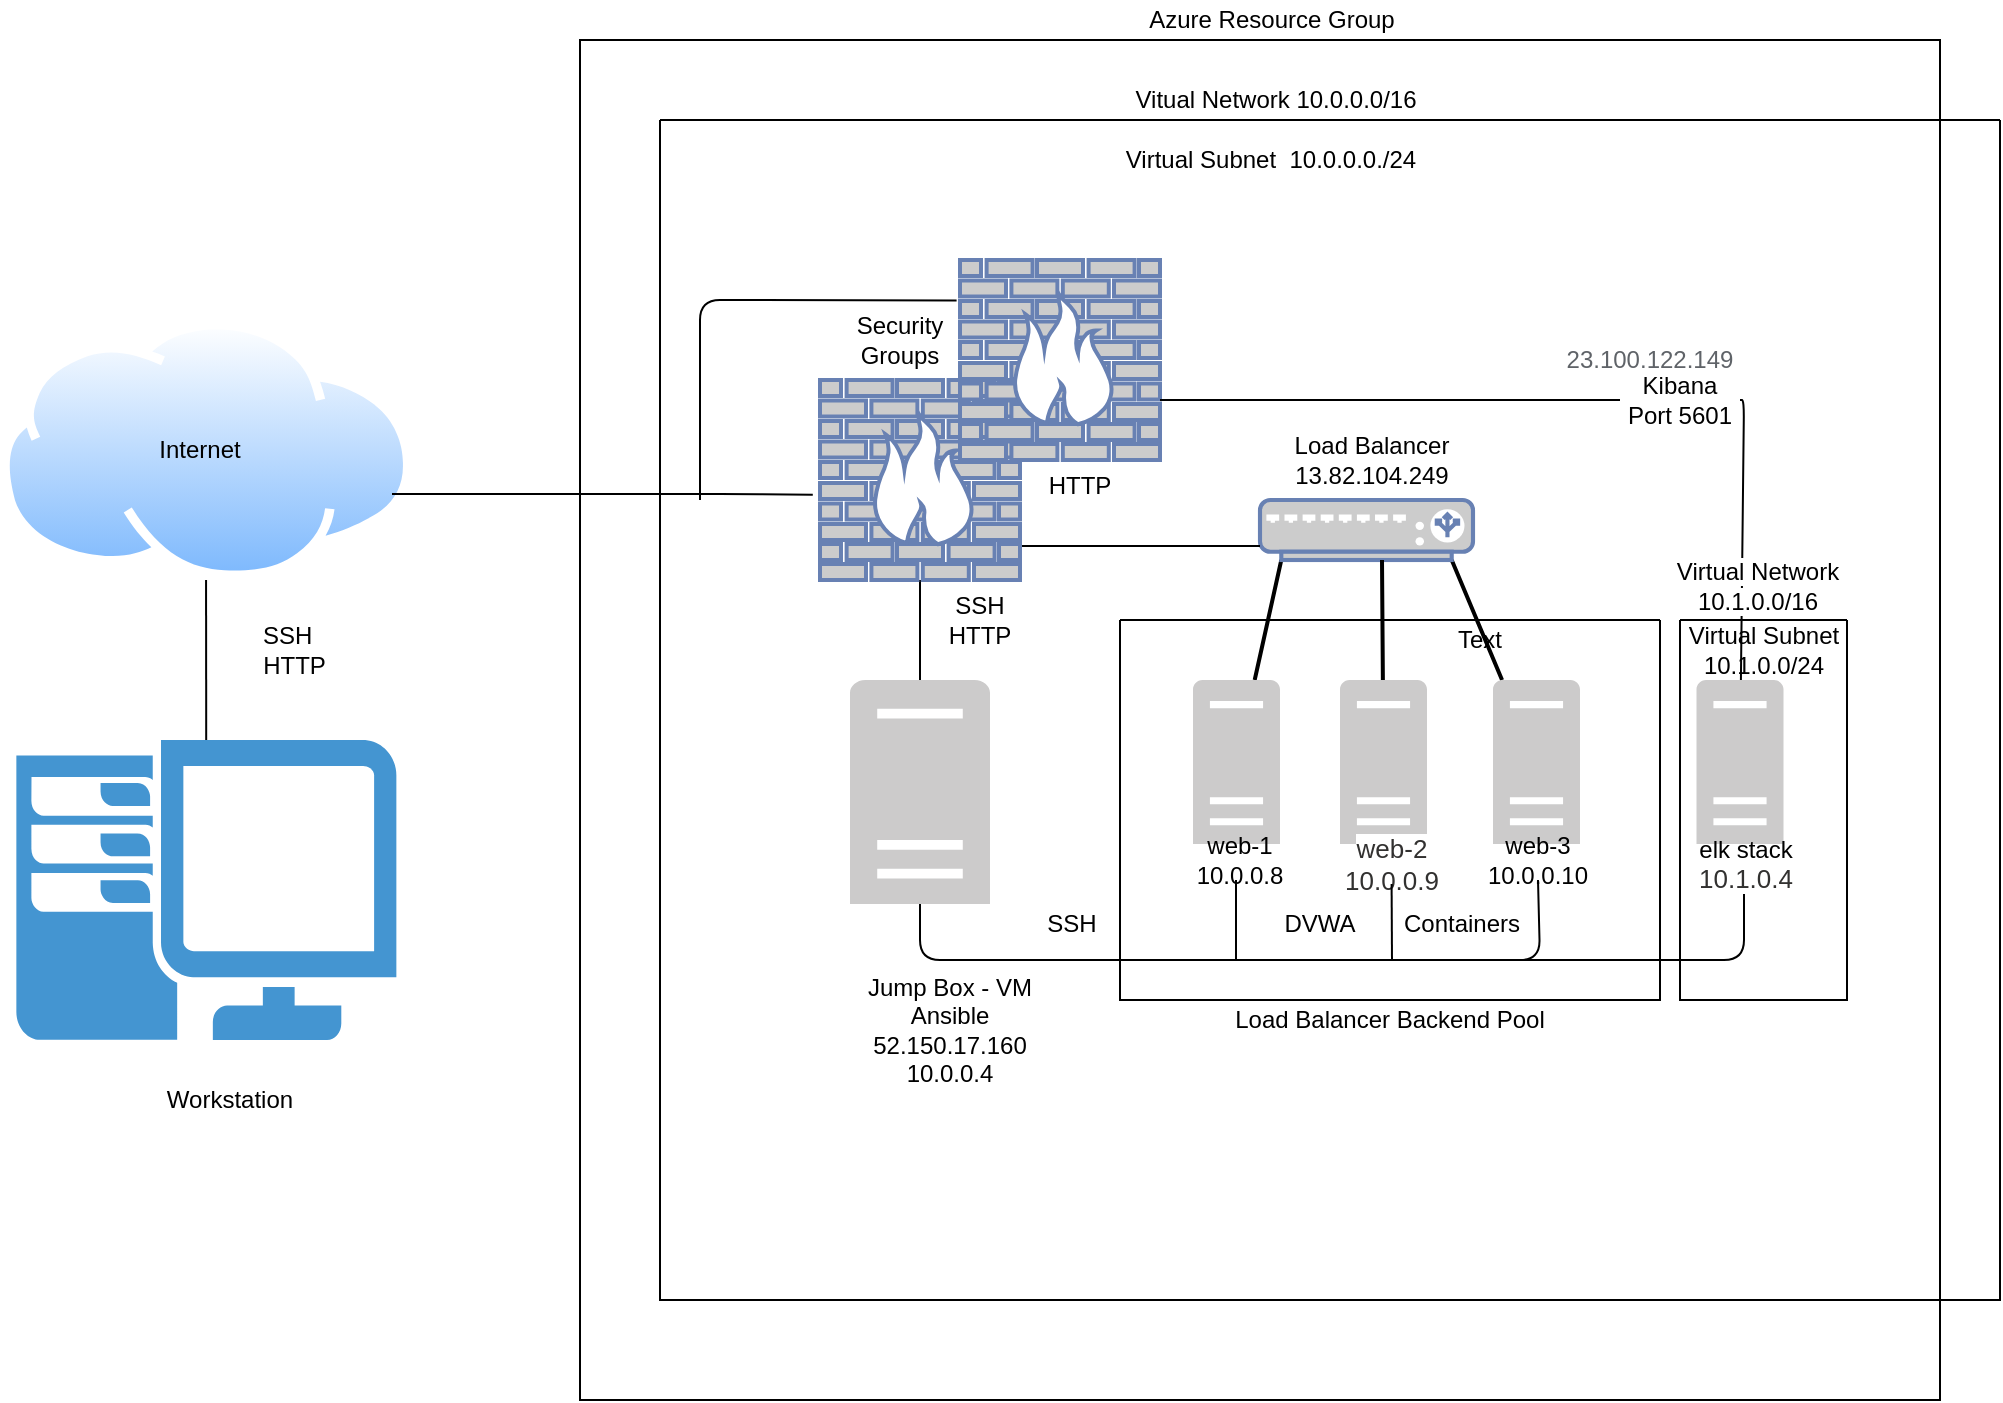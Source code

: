 <mxfile version="14.8.0" type="github">
  <diagram id="D_QNvN3IUHGej_ArT2CF" name="Page-1">
    <mxGraphModel dx="2378" dy="547" grid="1" gridSize="10" guides="1" tooltips="1" connect="1" arrows="1" fold="1" page="1" pageScale="1" pageWidth="1100" pageHeight="850" math="0" shadow="0">
      <root>
        <mxCell id="0" />
        <mxCell id="1" parent="0" />
        <mxCell id="hHnId6ll3xfoVTae1dIA-2" value="" style="pointerEvents=1;shadow=0;dashed=0;html=1;strokeColor=none;fillColor=#4495D1;labelPosition=center;verticalLabelPosition=bottom;verticalAlign=top;align=center;outlineConnect=0;shape=mxgraph.veeam.2d.workstation;" parent="1" vertex="1">
          <mxGeometry x="-861.82" y="410" width="190" height="150" as="geometry" />
        </mxCell>
        <mxCell id="hHnId6ll3xfoVTae1dIA-3" value="" style="aspect=fixed;perimeter=ellipsePerimeter;html=1;align=center;shadow=0;dashed=0;spacingTop=3;image;image=img/lib/active_directory/internet_cloud.svg;" parent="1" vertex="1">
          <mxGeometry x="-870" y="200" width="206.36" height="130" as="geometry" />
        </mxCell>
        <mxCell id="hHnId6ll3xfoVTae1dIA-4" value="" style="whiteSpace=wrap;html=1;aspect=fixed;" parent="1" vertex="1">
          <mxGeometry x="-580" y="60" width="680" height="680" as="geometry" />
        </mxCell>
        <mxCell id="hHnId6ll3xfoVTae1dIA-6" value="Azure Resource Group" style="text;html=1;strokeColor=none;fillColor=none;align=center;verticalAlign=middle;whiteSpace=wrap;rounded=0;" parent="1" vertex="1">
          <mxGeometry x="-334.25" y="40" width="200" height="20" as="geometry" />
        </mxCell>
        <mxCell id="hHnId6ll3xfoVTae1dIA-7" value="Vitual Network 10.0.0.0/16" style="text;html=1;strokeColor=none;fillColor=none;align=center;verticalAlign=middle;whiteSpace=wrap;rounded=0;" parent="1" vertex="1">
          <mxGeometry x="-311.75" y="80" width="160" height="20" as="geometry" />
        </mxCell>
        <mxCell id="hHnId6ll3xfoVTae1dIA-13" value="" style="endArrow=none;html=1;" parent="1" source="hHnId6ll3xfoVTae1dIA-2" target="hHnId6ll3xfoVTae1dIA-3" edge="1">
          <mxGeometry width="50" height="50" relative="1" as="geometry">
            <mxPoint x="-820" y="490" as="sourcePoint" />
            <mxPoint x="-770" y="440" as="targetPoint" />
          </mxGeometry>
        </mxCell>
        <mxCell id="hHnId6ll3xfoVTae1dIA-51" style="edgeStyle=none;shape=link;rounded=0;orthogonalLoop=1;jettySize=auto;html=1;exitX=0.1;exitY=1;exitDx=0;exitDy=0;exitPerimeter=0;width=1;" parent="1" source="hHnId6ll3xfoVTae1dIA-18" target="hHnId6ll3xfoVTae1dIA-21" edge="1">
          <mxGeometry relative="1" as="geometry">
            <mxPoint x="-240" y="360" as="targetPoint" />
            <Array as="points" />
          </mxGeometry>
        </mxCell>
        <mxCell id="hHnId6ll3xfoVTae1dIA-52" style="edgeStyle=none;shape=link;rounded=0;orthogonalLoop=1;jettySize=auto;html=1;exitX=0.9;exitY=1;exitDx=0;exitDy=0;exitPerimeter=0;width=1;" parent="1" source="hHnId6ll3xfoVTae1dIA-18" target="hHnId6ll3xfoVTae1dIA-25" edge="1">
          <mxGeometry relative="1" as="geometry">
            <mxPoint x="-119" y="370" as="targetPoint" />
          </mxGeometry>
        </mxCell>
        <mxCell id="hHnId6ll3xfoVTae1dIA-18" value="" style="fontColor=#0066CC;verticalAlign=top;verticalLabelPosition=bottom;labelPosition=center;align=center;html=1;outlineConnect=0;fillColor=#CCCCCC;strokeColor=#6881B3;gradientColor=none;gradientDirection=north;strokeWidth=2;shape=mxgraph.networks.load_balancer;" parent="1" vertex="1">
          <mxGeometry x="-240" y="290" width="106.5" height="30" as="geometry" />
        </mxCell>
        <mxCell id="hHnId6ll3xfoVTae1dIA-20" value="" style="pointerEvents=1;shadow=0;dashed=0;html=1;strokeColor=none;labelPosition=center;verticalLabelPosition=bottom;verticalAlign=top;outlineConnect=0;align=center;shape=mxgraph.office.servers.server_generic;fillColor=#CCCBCB;" parent="1" vertex="1">
          <mxGeometry x="-445" y="380" width="70" height="112" as="geometry" />
        </mxCell>
        <mxCell id="hHnId6ll3xfoVTae1dIA-21" value="" style="pointerEvents=1;shadow=0;dashed=0;html=1;strokeColor=none;labelPosition=center;verticalLabelPosition=bottom;verticalAlign=top;outlineConnect=0;align=center;shape=mxgraph.office.servers.server_generic;fillColor=#CCCBCB;" parent="1" vertex="1">
          <mxGeometry x="-273.5" y="380" width="43.5" height="82" as="geometry" />
        </mxCell>
        <mxCell id="hHnId6ll3xfoVTae1dIA-24" value="" style="pointerEvents=1;shadow=0;dashed=0;html=1;strokeColor=none;labelPosition=center;verticalLabelPosition=bottom;verticalAlign=top;outlineConnect=0;align=center;shape=mxgraph.office.servers.server_generic;fillColor=#CCCBCB;" parent="1" vertex="1">
          <mxGeometry x="-200" y="380" width="43.5" height="82" as="geometry" />
        </mxCell>
        <mxCell id="hHnId6ll3xfoVTae1dIA-25" value="" style="pointerEvents=1;shadow=0;dashed=0;html=1;strokeColor=none;labelPosition=center;verticalLabelPosition=bottom;verticalAlign=top;outlineConnect=0;align=center;shape=mxgraph.office.servers.server_generic;fillColor=#CCCBCB;" parent="1" vertex="1">
          <mxGeometry x="-123.5" y="380" width="43.5" height="82" as="geometry" />
        </mxCell>
        <mxCell id="hHnId6ll3xfoVTae1dIA-27" value="" style="endArrow=none;html=1;" parent="1" source="hHnId6ll3xfoVTae1dIA-20" target="hHnId6ll3xfoVTae1dIA-14" edge="1">
          <mxGeometry width="50" height="50" relative="1" as="geometry">
            <mxPoint x="-660" y="390" as="sourcePoint" />
            <mxPoint x="-610" y="340" as="targetPoint" />
          </mxGeometry>
        </mxCell>
        <mxCell id="hHnId6ll3xfoVTae1dIA-31" value="" style="endArrow=none;html=1;entryX=0.5;entryY=1;entryDx=0;entryDy=0;" parent="1" source="hHnId6ll3xfoVTae1dIA-20" target="hHnId6ll3xfoVTae1dIA-74" edge="1">
          <mxGeometry width="50" height="50" relative="1" as="geometry">
            <mxPoint x="-660" y="390" as="sourcePoint" />
            <mxPoint x="-610" y="340" as="targetPoint" />
            <Array as="points">
              <mxPoint x="-410" y="520" />
              <mxPoint x="-220" y="520" />
              <mxPoint x="-100" y="520" />
            </Array>
          </mxGeometry>
        </mxCell>
        <mxCell id="hHnId6ll3xfoVTae1dIA-32" value="" style="endArrow=none;html=1;" parent="1" edge="1">
          <mxGeometry width="50" height="50" relative="1" as="geometry">
            <mxPoint x="-252" y="520" as="sourcePoint" />
            <mxPoint x="-252" y="480" as="targetPoint" />
          </mxGeometry>
        </mxCell>
        <mxCell id="hHnId6ll3xfoVTae1dIA-35" value="" style="endArrow=none;html=1;startArrow=none;" parent="1" source="hHnId6ll3xfoVTae1dIA-65" edge="1">
          <mxGeometry width="50" height="50" relative="1" as="geometry">
            <mxPoint x="-172" y="590" as="sourcePoint" />
            <mxPoint x="-173" y="462" as="targetPoint" />
          </mxGeometry>
        </mxCell>
        <mxCell id="hHnId6ll3xfoVTae1dIA-37" value="" style="endArrow=none;html=1;entryX=0.98;entryY=0.83;entryDx=0;entryDy=0;entryPerimeter=0;" parent="1" target="hHnId6ll3xfoVTae1dIA-14" edge="1">
          <mxGeometry width="50" height="50" relative="1" as="geometry">
            <mxPoint x="-240" y="313" as="sourcePoint" />
            <mxPoint x="-350" y="297" as="targetPoint" />
            <Array as="points" />
          </mxGeometry>
        </mxCell>
        <mxCell id="hHnId6ll3xfoVTae1dIA-47" style="edgeStyle=none;shape=link;rounded=0;orthogonalLoop=1;jettySize=auto;html=1;exitX=0.5;exitY=1;exitDx=0;exitDy=0;exitPerimeter=0;" parent="1" source="hHnId6ll3xfoVTae1dIA-18" target="hHnId6ll3xfoVTae1dIA-18" edge="1">
          <mxGeometry relative="1" as="geometry" />
        </mxCell>
        <mxCell id="hHnId6ll3xfoVTae1dIA-50" value="" style="shape=link;html=1;width=1;" parent="1" target="hHnId6ll3xfoVTae1dIA-24" edge="1">
          <mxGeometry width="100" relative="1" as="geometry">
            <mxPoint x="-179" y="320" as="sourcePoint" />
            <mxPoint x="-136.75" y="340" as="targetPoint" />
          </mxGeometry>
        </mxCell>
        <mxCell id="hHnId6ll3xfoVTae1dIA-55" value="" style="endArrow=none;html=1;entryX=-0.036;entryY=0.574;entryDx=0;entryDy=0;entryPerimeter=0;" parent="1" target="hHnId6ll3xfoVTae1dIA-14" edge="1">
          <mxGeometry width="50" height="50" relative="1" as="geometry">
            <mxPoint x="-674" y="287" as="sourcePoint" />
            <mxPoint x="-490" y="400" as="targetPoint" />
            <Array as="points">
              <mxPoint x="-500" y="287" />
            </Array>
          </mxGeometry>
        </mxCell>
        <mxCell id="hHnId6ll3xfoVTae1dIA-56" value="" style="swimlane;startSize=0;html=1;" parent="1" vertex="1">
          <mxGeometry x="-310" y="350" width="270" height="190" as="geometry" />
        </mxCell>
        <mxCell id="hHnId6ll3xfoVTae1dIA-72" value="DVWA" style="text;html=1;strokeColor=none;fillColor=none;align=center;verticalAlign=middle;whiteSpace=wrap;rounded=0;" parent="hHnId6ll3xfoVTae1dIA-56" vertex="1">
          <mxGeometry x="80" y="142" width="40" height="20" as="geometry" />
        </mxCell>
        <mxCell id="hHnId6ll3xfoVTae1dIA-74" value="web-3 10.0.0.10" style="text;html=1;strokeColor=none;fillColor=none;align=center;verticalAlign=middle;whiteSpace=wrap;rounded=0;" parent="hHnId6ll3xfoVTae1dIA-56" vertex="1">
          <mxGeometry x="189" y="110" width="40" height="20" as="geometry" />
        </mxCell>
        <mxCell id="hHnId6ll3xfoVTae1dIA-76" value="web-1 10.0.0.8" style="text;html=1;strokeColor=none;fillColor=none;align=center;verticalAlign=middle;whiteSpace=wrap;rounded=0;" parent="hHnId6ll3xfoVTae1dIA-56" vertex="1">
          <mxGeometry x="40" y="110" width="40" height="20" as="geometry" />
        </mxCell>
        <mxCell id="hHnId6ll3xfoVTae1dIA-79" value="Containers" style="text;html=1;strokeColor=none;fillColor=none;align=center;verticalAlign=middle;whiteSpace=wrap;rounded=0;" parent="hHnId6ll3xfoVTae1dIA-56" vertex="1">
          <mxGeometry x="151" y="142" width="40" height="20" as="geometry" />
        </mxCell>
        <mxCell id="hHnId6ll3xfoVTae1dIA-58" value="Workstation" style="text;html=1;strokeColor=none;fillColor=none;align=center;verticalAlign=middle;whiteSpace=wrap;rounded=0;" parent="1" vertex="1">
          <mxGeometry x="-870" y="580" width="230" height="20" as="geometry" />
        </mxCell>
        <mxCell id="hHnId6ll3xfoVTae1dIA-59" value="Internet" style="text;html=1;strokeColor=none;fillColor=none;align=center;verticalAlign=middle;whiteSpace=wrap;rounded=0;" parent="1" vertex="1">
          <mxGeometry x="-820" y="255" width="100" height="20" as="geometry" />
        </mxCell>
        <mxCell id="hHnId6ll3xfoVTae1dIA-60" value="Jump Box - VM&lt;br&gt;Ansible&lt;br&gt;52.150.17.160&lt;br&gt;10.0.0.4" style="text;html=1;strokeColor=none;fillColor=none;align=center;verticalAlign=middle;whiteSpace=wrap;rounded=0;" parent="1" vertex="1">
          <mxGeometry x="-460" y="530" width="130" height="50" as="geometry" />
        </mxCell>
        <mxCell id="hHnId6ll3xfoVTae1dIA-61" value="SSH&amp;nbsp;&lt;br&gt;&amp;nbsp; HTTP&lt;span style=&quot;white-space: pre&quot;&gt;	&lt;/span&gt;" style="text;html=1;align=center;verticalAlign=middle;resizable=0;points=[];autosize=1;strokeColor=none;" parent="1" vertex="1">
          <mxGeometry x="-760" y="350" width="70" height="30" as="geometry" />
        </mxCell>
        <mxCell id="hHnId6ll3xfoVTae1dIA-62" value="SSH&lt;br&gt;HTTP" style="text;html=1;strokeColor=none;fillColor=none;align=center;verticalAlign=middle;whiteSpace=wrap;rounded=0;" parent="1" vertex="1">
          <mxGeometry x="-400" y="340" width="40" height="20" as="geometry" />
        </mxCell>
        <mxCell id="hHnId6ll3xfoVTae1dIA-63" value="HTTP" style="text;html=1;strokeColor=none;fillColor=none;align=center;verticalAlign=middle;whiteSpace=wrap;rounded=0;" parent="1" vertex="1">
          <mxGeometry x="-350" y="270" width="40" height="25" as="geometry" />
        </mxCell>
        <mxCell id="hHnId6ll3xfoVTae1dIA-64" value="Load Balancer&lt;br&gt;13.82.104.249" style="text;html=1;strokeColor=none;fillColor=none;align=center;verticalAlign=middle;whiteSpace=wrap;rounded=0;" parent="1" vertex="1">
          <mxGeometry x="-228" y="260" width="88" height="20" as="geometry" />
        </mxCell>
        <mxCell id="hHnId6ll3xfoVTae1dIA-65" value="&lt;span style=&quot;color: rgb(50 , 49 , 48) ; font-family: &amp;#34;az_ea_font&amp;#34; , &amp;#34;segoe ui&amp;#34; , &amp;#34;az_font&amp;#34; , , , &amp;#34;blinkmacsystemfont&amp;#34; , &amp;#34;roboto&amp;#34; , &amp;#34;oxygen&amp;#34; , &amp;#34;ubuntu&amp;#34; , &amp;#34;cantarell&amp;#34; , &amp;#34;open sans&amp;#34; , &amp;#34;helvetica neue&amp;#34; , sans-serif ; font-size: 13px ; background-color: rgb(255 , 255 , 255)&quot;&gt;web-2 10.0.0.9&lt;/span&gt;" style="text;html=1;strokeColor=none;fillColor=none;align=center;verticalAlign=middle;whiteSpace=wrap;rounded=0;" parent="1" vertex="1">
          <mxGeometry x="-194.25" y="462" width="40" height="20" as="geometry" />
        </mxCell>
        <mxCell id="hHnId6ll3xfoVTae1dIA-66" value="" style="endArrow=none;html=1;" parent="1" target="hHnId6ll3xfoVTae1dIA-65" edge="1">
          <mxGeometry width="50" height="50" relative="1" as="geometry">
            <mxPoint x="-174" y="520" as="sourcePoint" />
            <mxPoint x="-173" y="462" as="targetPoint" />
          </mxGeometry>
        </mxCell>
        <mxCell id="hHnId6ll3xfoVTae1dIA-69" value="Virtual Subnet&amp;nbsp; 10.0.0.0./24" style="text;html=1;strokeColor=none;fillColor=none;align=center;verticalAlign=middle;whiteSpace=wrap;rounded=0;" parent="1" vertex="1">
          <mxGeometry x="-316.75" y="110" width="165" height="20" as="geometry" />
        </mxCell>
        <mxCell id="hHnId6ll3xfoVTae1dIA-71" value="SSH" style="text;html=1;strokeColor=none;fillColor=none;align=center;verticalAlign=middle;whiteSpace=wrap;rounded=0;" parent="1" vertex="1">
          <mxGeometry x="-354.25" y="492" width="40" height="20" as="geometry" />
        </mxCell>
        <mxCell id="hHnId6ll3xfoVTae1dIA-77" value="Load Balancer Backend Pool" style="text;html=1;strokeColor=none;fillColor=none;align=center;verticalAlign=middle;whiteSpace=wrap;rounded=0;" parent="1" vertex="1">
          <mxGeometry x="-265" y="540" width="180" height="20" as="geometry" />
        </mxCell>
        <mxCell id="Dnkpdrdmf2R13MR6Ekva-4" value="" style="pointerEvents=1;shadow=0;dashed=0;html=1;strokeColor=none;labelPosition=center;verticalLabelPosition=bottom;verticalAlign=top;outlineConnect=0;align=center;shape=mxgraph.office.servers.server_generic;fillColor=#CCCBCB;" parent="1" vertex="1">
          <mxGeometry x="-21.75" y="380" width="43.5" height="82" as="geometry" />
        </mxCell>
        <mxCell id="Dnkpdrdmf2R13MR6Ekva-7" value="" style="endArrow=none;html=1;" parent="1" edge="1">
          <mxGeometry width="50" height="50" relative="1" as="geometry">
            <mxPoint x="-120" y="520" as="sourcePoint" />
            <mxPoint x="2" y="480" as="targetPoint" />
            <Array as="points">
              <mxPoint x="2" y="520" />
            </Array>
          </mxGeometry>
        </mxCell>
        <mxCell id="Dnkpdrdmf2R13MR6Ekva-10" value="" style="endArrow=none;html=1;startArrow=none;" parent="1" target="Dnkpdrdmf2R13MR6Ekva-4" edge="1" source="Dnkpdrdmf2R13MR6Ekva-36">
          <mxGeometry width="50" height="50" relative="1" as="geometry">
            <mxPoint x="-290" y="310" as="sourcePoint" />
            <mxPoint x="-63.25" y="270" as="targetPoint" />
            <Array as="points">
              <mxPoint x="2" y="240" />
            </Array>
          </mxGeometry>
        </mxCell>
        <mxCell id="Dnkpdrdmf2R13MR6Ekva-22" value="" style="swimlane;startSize=0;" parent="1" vertex="1">
          <mxGeometry x="-30" y="350" width="83.5" height="190" as="geometry" />
        </mxCell>
        <mxCell id="Dnkpdrdmf2R13MR6Ekva-15" value="Virtual Subnet&lt;br&gt;10.1.0.0/24" style="text;html=1;strokeColor=none;fillColor=none;align=center;verticalAlign=middle;whiteSpace=wrap;rounded=0;" parent="Dnkpdrdmf2R13MR6Ekva-22" vertex="1">
          <mxGeometry width="83.5" height="30" as="geometry" />
        </mxCell>
        <mxCell id="Dnkpdrdmf2R13MR6Ekva-8" value="elk stack&lt;br&gt;&lt;span style=&quot;font-size: 13px ; color: rgb(50 , 49 , 48) ; font-family: &amp;#34;az_ea_font&amp;#34; , &amp;#34;segoe ui&amp;#34; , &amp;#34;az_font&amp;#34; , , , &amp;#34;blinkmacsystemfont&amp;#34; , &amp;#34;roboto&amp;#34; , &amp;#34;oxygen&amp;#34; , &amp;#34;ubuntu&amp;#34; , &amp;#34;cantarell&amp;#34; , &amp;#34;open sans&amp;#34; , &amp;#34;helvetica neue&amp;#34; , sans-serif ; background-color: rgb(255 , 255 , 255) ; outline: none&quot;&gt;&lt;span style=&quot;outline: none&quot;&gt;10.1.0.4&lt;/span&gt;&lt;/span&gt;" style="text;html=1;strokeColor=none;fillColor=none;align=center;verticalAlign=middle;whiteSpace=wrap;rounded=0;" parent="Dnkpdrdmf2R13MR6Ekva-22" vertex="1">
          <mxGeometry x="8.25" y="112" width="50" height="20" as="geometry" />
        </mxCell>
        <mxCell id="Dnkpdrdmf2R13MR6Ekva-24" value="" style="swimlane;startSize=0;" parent="1" vertex="1">
          <mxGeometry x="-540" y="100" width="670" height="590" as="geometry" />
        </mxCell>
        <mxCell id="Dnkpdrdmf2R13MR6Ekva-25" value="&lt;span style=&quot;font-family: &amp;#34;az_ea_font&amp;#34; , &amp;#34;segoe ui&amp;#34; , &amp;#34;az_font&amp;#34; , , , &amp;#34;blinkmacsystemfont&amp;#34; , &amp;#34;roboto&amp;#34; , &amp;#34;oxygen&amp;#34; , &amp;#34;ubuntu&amp;#34; , &amp;#34;cantarell&amp;#34; , &amp;#34;open sans&amp;#34; , &amp;#34;helvetica neue&amp;#34; , sans-serif ; background-color: rgb(255 , 255 , 255)&quot;&gt;&lt;font style=&quot;font-size: 12px&quot;&gt;Virtual Network&lt;br&gt;10.1.0.0/16&lt;/font&gt;&lt;/span&gt;" style="text;html=1;strokeColor=none;fillColor=none;align=center;verticalAlign=middle;whiteSpace=wrap;rounded=0;" parent="Dnkpdrdmf2R13MR6Ekva-24" vertex="1">
          <mxGeometry x="500" y="225" width="98.25" height="15" as="geometry" />
        </mxCell>
        <mxCell id="hHnId6ll3xfoVTae1dIA-36" value="Security Groups" style="text;html=1;strokeColor=none;fillColor=none;align=center;verticalAlign=middle;whiteSpace=wrap;rounded=0;" parent="Dnkpdrdmf2R13MR6Ekva-24" vertex="1">
          <mxGeometry x="100" y="100" width="40" height="20" as="geometry" />
        </mxCell>
        <mxCell id="hHnId6ll3xfoVTae1dIA-14" value="" style="fontColor=#0066CC;verticalAlign=top;verticalLabelPosition=bottom;labelPosition=center;align=center;html=1;outlineConnect=0;fillColor=#CCCCCC;strokeColor=#6881B3;gradientColor=none;gradientDirection=north;strokeWidth=2;shape=mxgraph.networks.firewall;" parent="Dnkpdrdmf2R13MR6Ekva-24" vertex="1">
          <mxGeometry x="80" y="130" width="100" height="100" as="geometry" />
        </mxCell>
        <mxCell id="0Tr1cYHkj0kC1HB36cl5-6" value="&lt;span style=&quot;overflow-wrap: break-word ; color: rgb(95 , 99 , 104) ; background-color: rgb(255 , 255 , 255)&quot;&gt;&lt;font style=&quot;font-size: 12px&quot;&gt;23.100.122.149&lt;/font&gt;&lt;/span&gt;" style="text;html=1;strokeColor=none;fillColor=none;align=center;verticalAlign=middle;whiteSpace=wrap;rounded=0;" vertex="1" parent="Dnkpdrdmf2R13MR6Ekva-24">
          <mxGeometry x="450" y="110" width="90" height="20" as="geometry" />
        </mxCell>
        <mxCell id="0Tr1cYHkj0kC1HB36cl5-1" value="" style="fontColor=#0066CC;verticalAlign=top;verticalLabelPosition=bottom;labelPosition=center;align=center;html=1;outlineConnect=0;fillColor=#CCCCCC;strokeColor=#6881B3;gradientColor=none;gradientDirection=north;strokeWidth=2;shape=mxgraph.networks.firewall;" vertex="1" parent="1">
          <mxGeometry x="-390" y="170" width="100" height="100" as="geometry" />
        </mxCell>
        <mxCell id="0Tr1cYHkj0kC1HB36cl5-2" value="" style="endArrow=none;html=1;entryX=-0.017;entryY=0.202;entryDx=0;entryDy=0;entryPerimeter=0;" edge="1" parent="1" target="0Tr1cYHkj0kC1HB36cl5-1">
          <mxGeometry width="50" height="50" relative="1" as="geometry">
            <mxPoint x="-520" y="290" as="sourcePoint" />
            <mxPoint x="-110" y="330" as="targetPoint" />
            <Array as="points">
              <mxPoint x="-520" y="190" />
            </Array>
          </mxGeometry>
        </mxCell>
        <mxCell id="0Tr1cYHkj0kC1HB36cl5-5" value="Text" style="text;html=1;strokeColor=none;fillColor=none;align=center;verticalAlign=middle;whiteSpace=wrap;rounded=0;" vertex="1" parent="1">
          <mxGeometry x="-150" y="350" width="40" height="20" as="geometry" />
        </mxCell>
        <mxCell id="Dnkpdrdmf2R13MR6Ekva-36" value="Kibana&lt;br&gt;Port 5601" style="text;html=1;strokeColor=none;fillColor=none;align=center;verticalAlign=middle;whiteSpace=wrap;rounded=0;" parent="1" vertex="1">
          <mxGeometry x="-60" y="220" width="60" height="40" as="geometry" />
        </mxCell>
        <mxCell id="0Tr1cYHkj0kC1HB36cl5-7" value="" style="endArrow=none;html=1;" edge="1" parent="1" source="0Tr1cYHkj0kC1HB36cl5-1" target="Dnkpdrdmf2R13MR6Ekva-36">
          <mxGeometry width="50" height="50" relative="1" as="geometry">
            <mxPoint x="-290" y="240" as="sourcePoint" />
            <mxPoint x="0.453" y="380" as="targetPoint" />
            <Array as="points">
              <mxPoint x="-290" y="240" />
            </Array>
          </mxGeometry>
        </mxCell>
      </root>
    </mxGraphModel>
  </diagram>
</mxfile>
